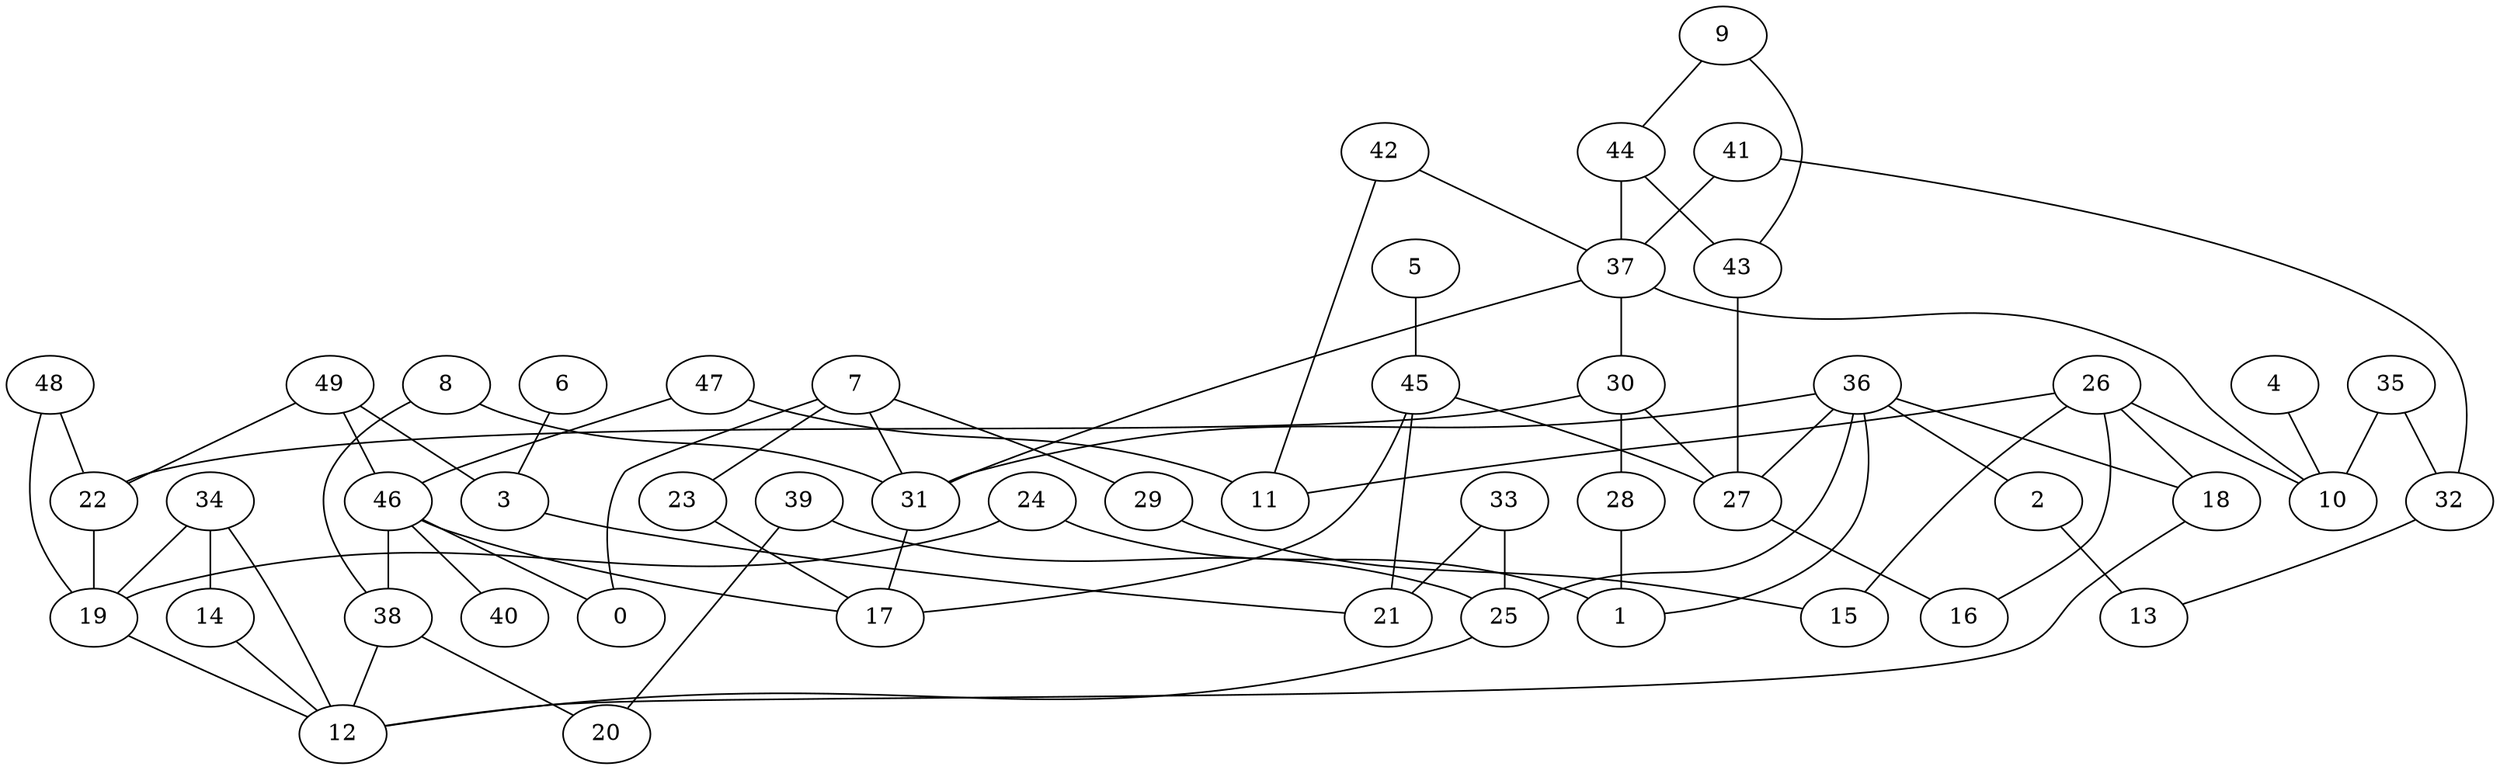 digraph GG_graph {

subgraph G_graph {
edge [color = black]
"8" -> "38" [dir = none]
"24" -> "1" [dir = none]
"26" -> "16" [dir = none]
"32" -> "13" [dir = none]
"18" -> "12" [dir = none]
"48" -> "19" [dir = none]
"29" -> "15" [dir = none]
"34" -> "14" [dir = none]
"34" -> "12" [dir = none]
"39" -> "20" [dir = none]
"33" -> "25" [dir = none]
"4" -> "10" [dir = none]
"22" -> "19" [dir = none]
"9" -> "44" [dir = none]
"38" -> "20" [dir = none]
"38" -> "12" [dir = none]
"46" -> "40" [dir = none]
"46" -> "0" [dir = none]
"46" -> "38" [dir = none]
"46" -> "17" [dir = none]
"37" -> "10" [dir = none]
"37" -> "30" [dir = none]
"37" -> "31" [dir = none]
"6" -> "3" [dir = none]
"45" -> "21" [dir = none]
"45" -> "27" [dir = none]
"30" -> "28" [dir = none]
"36" -> "25" [dir = none]
"36" -> "1" [dir = none]
"36" -> "2" [dir = none]
"36" -> "31" [dir = none]
"36" -> "27" [dir = none]
"43" -> "27" [dir = none]
"31" -> "17" [dir = none]
"35" -> "32" [dir = none]
"27" -> "16" [dir = none]
"41" -> "32" [dir = none]
"41" -> "37" [dir = none]
"7" -> "29" [dir = none]
"7" -> "0" [dir = none]
"49" -> "3" [dir = none]
"49" -> "22" [dir = none]
"49" -> "46" [dir = none]
"42" -> "11" [dir = none]
"42" -> "37" [dir = none]
"44" -> "37" [dir = none]
"47" -> "46" [dir = none]
"5" -> "45" [dir = none]
"23" -> "17" [dir = none]
"7" -> "23" [dir = none]
"33" -> "21" [dir = none]
"36" -> "18" [dir = none]
"26" -> "11" [dir = none]
"3" -> "21" [dir = none]
"34" -> "19" [dir = none]
"30" -> "22" [dir = none]
"14" -> "12" [dir = none]
"28" -> "1" [dir = none]
"9" -> "43" [dir = none]
"24" -> "19" [dir = none]
"26" -> "18" [dir = none]
"2" -> "13" [dir = none]
"39" -> "25" [dir = none]
"7" -> "31" [dir = none]
"19" -> "12" [dir = none]
"25" -> "12" [dir = none]
"30" -> "27" [dir = none]
"44" -> "43" [dir = none]
"47" -> "11" [dir = none]
"8" -> "31" [dir = none]
"26" -> "10" [dir = none]
"48" -> "22" [dir = none]
"35" -> "10" [dir = none]
"26" -> "15" [dir = none]
"45" -> "17" [dir = none]
}

}
